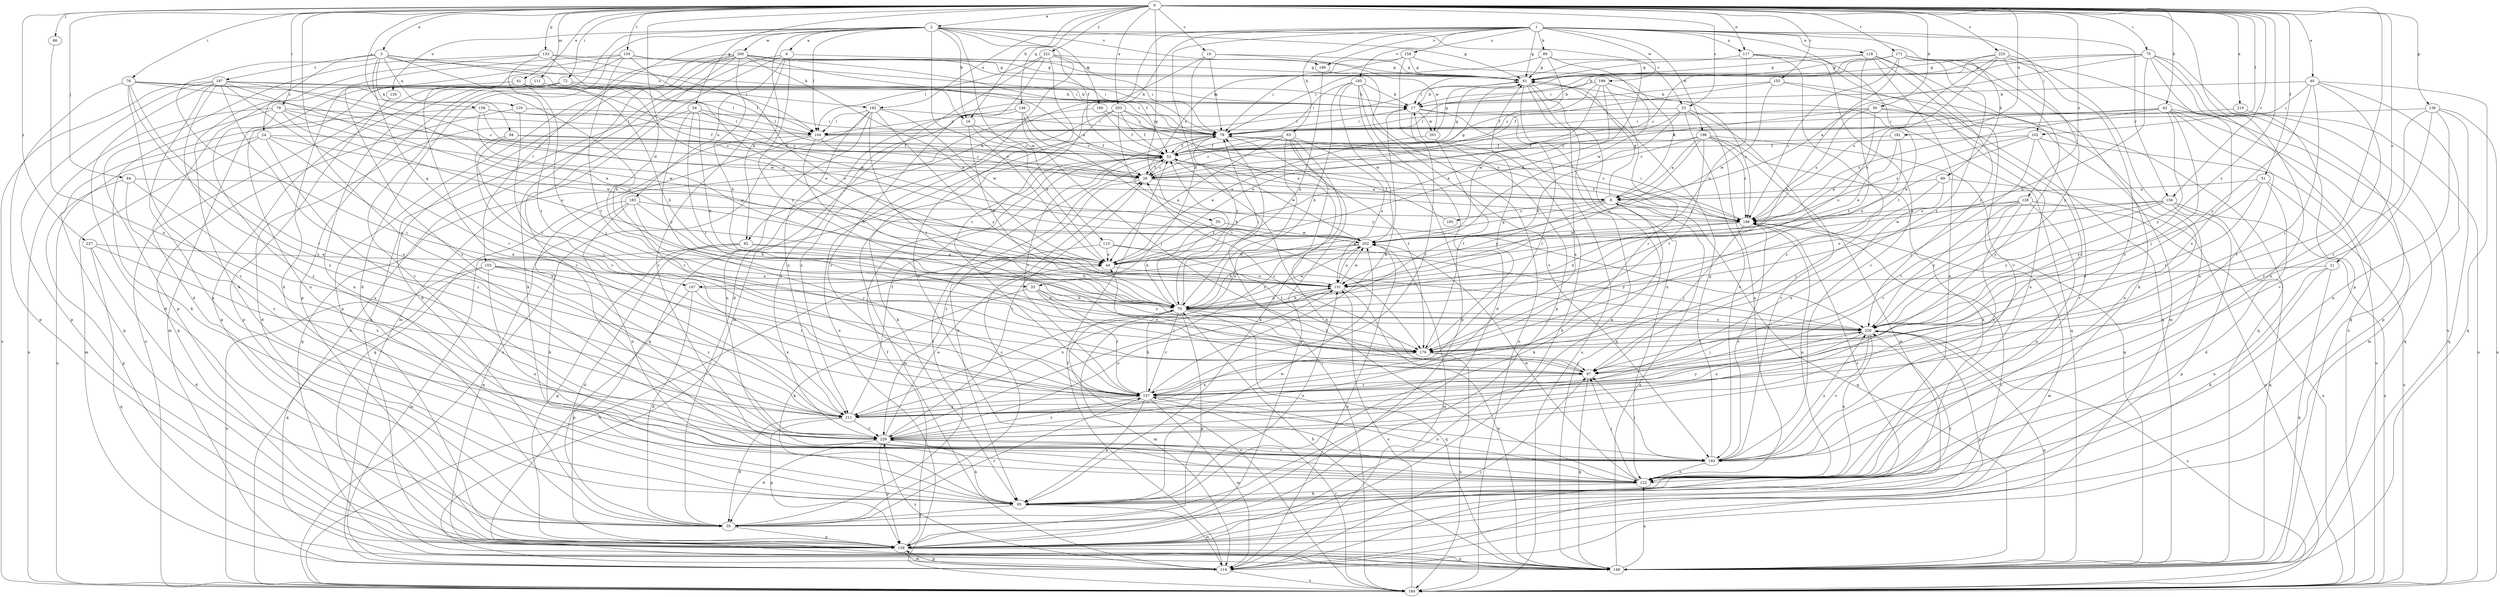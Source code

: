 strict digraph  {
0;
1;
2;
3;
6;
8;
16;
17;
19;
21;
23;
24;
26;
30;
33;
35;
40;
41;
44;
51;
52;
54;
55;
61;
62;
63;
69;
70;
72;
75;
76;
78;
79;
84;
86;
87;
89;
92;
94;
95;
102;
103;
104;
111;
113;
114;
117;
118;
120;
122;
128;
130;
131;
133;
136;
139;
146;
147;
148;
154;
155;
156;
157;
158;
159;
160;
165;
166;
171;
176;
181;
182;
183;
184;
185;
186;
187;
193;
196;
199;
200;
201;
202;
203;
210;
211;
220;
221;
225;
227;
229;
0 -> 2  [label=a];
0 -> 3  [label=a];
0 -> 16  [label=b];
0 -> 19  [label=c];
0 -> 21  [label=c];
0 -> 23  [label=c];
0 -> 30  [label=d];
0 -> 33  [label=d];
0 -> 40  [label=e];
0 -> 41  [label=e];
0 -> 51  [label=f];
0 -> 54  [label=g];
0 -> 55  [label=g];
0 -> 62  [label=h];
0 -> 72  [label=i];
0 -> 75  [label=i];
0 -> 76  [label=i];
0 -> 78  [label=i];
0 -> 84  [label=j];
0 -> 86  [label=j];
0 -> 87  [label=j];
0 -> 102  [label=l];
0 -> 111  [label=m];
0 -> 117  [label=n];
0 -> 128  [label=o];
0 -> 133  [label=p];
0 -> 136  [label=p];
0 -> 139  [label=p];
0 -> 146  [label=q];
0 -> 154  [label=r];
0 -> 155  [label=r];
0 -> 156  [label=r];
0 -> 158  [label=s];
0 -> 171  [label=t];
0 -> 181  [label=u];
0 -> 203  [label=x];
0 -> 210  [label=x];
0 -> 220  [label=y];
0 -> 221  [label=z];
0 -> 225  [label=z];
0 -> 227  [label=z];
0 -> 229  [label=z];
1 -> 33  [label=d];
1 -> 61  [label=g];
1 -> 63  [label=h];
1 -> 69  [label=h];
1 -> 89  [label=k];
1 -> 92  [label=k];
1 -> 102  [label=l];
1 -> 117  [label=n];
1 -> 118  [label=n];
1 -> 156  [label=r];
1 -> 157  [label=r];
1 -> 159  [label=s];
1 -> 176  [label=t];
1 -> 182  [label=u];
1 -> 185  [label=v];
1 -> 186  [label=v];
1 -> 196  [label=w];
1 -> 199  [label=w];
2 -> 6  [label=a];
2 -> 16  [label=b];
2 -> 23  [label=c];
2 -> 35  [label=d];
2 -> 44  [label=e];
2 -> 52  [label=f];
2 -> 61  [label=g];
2 -> 92  [label=k];
2 -> 103  [label=l];
2 -> 104  [label=l];
2 -> 113  [label=m];
2 -> 130  [label=o];
2 -> 139  [label=p];
2 -> 160  [label=s];
2 -> 186  [label=v];
2 -> 200  [label=w];
3 -> 16  [label=b];
3 -> 24  [label=c];
3 -> 44  [label=e];
3 -> 70  [label=h];
3 -> 94  [label=k];
3 -> 120  [label=n];
3 -> 147  [label=q];
3 -> 157  [label=r];
3 -> 182  [label=u];
3 -> 187  [label=v];
6 -> 61  [label=g];
6 -> 114  [label=m];
6 -> 183  [label=u];
6 -> 184  [label=u];
6 -> 193  [label=v];
6 -> 220  [label=y];
8 -> 61  [label=g];
8 -> 95  [label=k];
8 -> 131  [label=o];
8 -> 147  [label=q];
8 -> 148  [label=q];
8 -> 165  [label=s];
8 -> 166  [label=s];
16 -> 26  [label=c];
16 -> 44  [label=e];
16 -> 70  [label=h];
17 -> 79  [label=i];
17 -> 148  [label=q];
17 -> 157  [label=r];
17 -> 184  [label=u];
17 -> 201  [label=w];
19 -> 35  [label=d];
19 -> 61  [label=g];
19 -> 79  [label=i];
19 -> 131  [label=o];
19 -> 201  [label=w];
21 -> 95  [label=k];
21 -> 122  [label=n];
21 -> 131  [label=o];
21 -> 148  [label=q];
23 -> 44  [label=e];
23 -> 70  [label=h];
23 -> 104  [label=l];
23 -> 114  [label=m];
23 -> 122  [label=n];
23 -> 193  [label=v];
24 -> 52  [label=f];
24 -> 114  [label=m];
24 -> 184  [label=u];
24 -> 202  [label=w];
24 -> 211  [label=x];
24 -> 229  [label=z];
26 -> 8  [label=a];
26 -> 52  [label=f];
26 -> 61  [label=g];
26 -> 229  [label=z];
30 -> 26  [label=c];
30 -> 79  [label=i];
30 -> 122  [label=n];
30 -> 131  [label=o];
30 -> 157  [label=r];
30 -> 166  [label=s];
33 -> 70  [label=h];
33 -> 87  [label=j];
33 -> 95  [label=k];
33 -> 157  [label=r];
33 -> 220  [label=y];
35 -> 26  [label=c];
35 -> 52  [label=f];
35 -> 139  [label=p];
35 -> 157  [label=r];
35 -> 220  [label=y];
40 -> 17  [label=b];
40 -> 79  [label=i];
40 -> 87  [label=j];
40 -> 139  [label=p];
40 -> 148  [label=q];
40 -> 193  [label=v];
40 -> 220  [label=y];
41 -> 17  [label=b];
41 -> 87  [label=j];
41 -> 114  [label=m];
41 -> 202  [label=w];
41 -> 211  [label=x];
44 -> 131  [label=o];
51 -> 8  [label=a];
51 -> 35  [label=d];
51 -> 176  [label=t];
51 -> 184  [label=u];
51 -> 220  [label=y];
52 -> 26  [label=c];
52 -> 61  [label=g];
52 -> 79  [label=i];
52 -> 95  [label=k];
52 -> 114  [label=m];
52 -> 122  [label=n];
52 -> 202  [label=w];
54 -> 26  [label=c];
54 -> 35  [label=d];
54 -> 70  [label=h];
54 -> 104  [label=l];
54 -> 176  [label=t];
54 -> 220  [label=y];
55 -> 70  [label=h];
55 -> 202  [label=w];
61 -> 17  [label=b];
61 -> 122  [label=n];
61 -> 139  [label=p];
61 -> 157  [label=r];
61 -> 166  [label=s];
61 -> 211  [label=x];
62 -> 52  [label=f];
62 -> 79  [label=i];
62 -> 87  [label=j];
62 -> 114  [label=m];
62 -> 148  [label=q];
62 -> 157  [label=r];
62 -> 166  [label=s];
62 -> 220  [label=y];
63 -> 26  [label=c];
63 -> 44  [label=e];
63 -> 52  [label=f];
63 -> 95  [label=k];
63 -> 131  [label=o];
63 -> 139  [label=p];
63 -> 211  [label=x];
63 -> 229  [label=z];
69 -> 8  [label=a];
69 -> 87  [label=j];
69 -> 184  [label=u];
69 -> 211  [label=x];
70 -> 52  [label=f];
70 -> 79  [label=i];
70 -> 114  [label=m];
70 -> 131  [label=o];
70 -> 139  [label=p];
70 -> 148  [label=q];
70 -> 157  [label=r];
70 -> 176  [label=t];
70 -> 184  [label=u];
70 -> 202  [label=w];
70 -> 220  [label=y];
72 -> 17  [label=b];
72 -> 44  [label=e];
72 -> 79  [label=i];
72 -> 122  [label=n];
72 -> 139  [label=p];
72 -> 184  [label=u];
72 -> 193  [label=v];
75 -> 8  [label=a];
75 -> 17  [label=b];
75 -> 61  [label=g];
75 -> 70  [label=h];
75 -> 122  [label=n];
75 -> 148  [label=q];
75 -> 184  [label=u];
75 -> 211  [label=x];
76 -> 17  [label=b];
76 -> 26  [label=c];
76 -> 139  [label=p];
76 -> 157  [label=r];
76 -> 193  [label=v];
76 -> 202  [label=w];
76 -> 211  [label=x];
78 -> 26  [label=c];
78 -> 95  [label=k];
78 -> 104  [label=l];
78 -> 131  [label=o];
78 -> 184  [label=u];
78 -> 202  [label=w];
78 -> 229  [label=z];
79 -> 52  [label=f];
79 -> 70  [label=h];
79 -> 95  [label=k];
79 -> 157  [label=r];
79 -> 166  [label=s];
79 -> 176  [label=t];
84 -> 8  [label=a];
84 -> 139  [label=p];
84 -> 211  [label=x];
84 -> 229  [label=z];
86 -> 211  [label=x];
87 -> 26  [label=c];
87 -> 44  [label=e];
87 -> 148  [label=q];
87 -> 157  [label=r];
89 -> 26  [label=c];
89 -> 44  [label=e];
89 -> 61  [label=g];
89 -> 79  [label=i];
89 -> 202  [label=w];
92 -> 35  [label=d];
92 -> 44  [label=e];
92 -> 70  [label=h];
92 -> 114  [label=m];
92 -> 139  [label=p];
94 -> 26  [label=c];
94 -> 52  [label=f];
94 -> 87  [label=j];
94 -> 157  [label=r];
95 -> 35  [label=d];
95 -> 114  [label=m];
95 -> 131  [label=o];
95 -> 166  [label=s];
95 -> 202  [label=w];
102 -> 52  [label=f];
102 -> 87  [label=j];
102 -> 166  [label=s];
102 -> 184  [label=u];
102 -> 193  [label=v];
102 -> 202  [label=w];
103 -> 122  [label=n];
103 -> 131  [label=o];
103 -> 148  [label=q];
103 -> 157  [label=r];
103 -> 184  [label=u];
103 -> 229  [label=z];
104 -> 52  [label=f];
104 -> 70  [label=h];
104 -> 148  [label=q];
104 -> 157  [label=r];
104 -> 166  [label=s];
111 -> 17  [label=b];
111 -> 70  [label=h];
111 -> 122  [label=n];
113 -> 44  [label=e];
113 -> 176  [label=t];
113 -> 184  [label=u];
113 -> 220  [label=y];
114 -> 52  [label=f];
114 -> 87  [label=j];
114 -> 139  [label=p];
114 -> 184  [label=u];
114 -> 202  [label=w];
114 -> 229  [label=z];
117 -> 61  [label=g];
117 -> 131  [label=o];
117 -> 148  [label=q];
117 -> 193  [label=v];
117 -> 229  [label=z];
118 -> 17  [label=b];
118 -> 61  [label=g];
118 -> 114  [label=m];
118 -> 122  [label=n];
118 -> 176  [label=t];
118 -> 193  [label=v];
118 -> 220  [label=y];
120 -> 79  [label=i];
120 -> 139  [label=p];
120 -> 176  [label=t];
122 -> 87  [label=j];
122 -> 95  [label=k];
122 -> 202  [label=w];
128 -> 122  [label=n];
128 -> 157  [label=r];
128 -> 166  [label=s];
128 -> 184  [label=u];
128 -> 202  [label=w];
128 -> 220  [label=y];
128 -> 229  [label=z];
130 -> 139  [label=p];
131 -> 70  [label=h];
131 -> 148  [label=q];
131 -> 202  [label=w];
131 -> 211  [label=x];
133 -> 52  [label=f];
133 -> 61  [label=g];
133 -> 95  [label=k];
133 -> 104  [label=l];
133 -> 139  [label=p];
133 -> 176  [label=t];
136 -> 104  [label=l];
136 -> 122  [label=n];
136 -> 148  [label=q];
136 -> 157  [label=r];
136 -> 184  [label=u];
136 -> 193  [label=v];
139 -> 17  [label=b];
139 -> 52  [label=f];
139 -> 114  [label=m];
139 -> 148  [label=q];
139 -> 166  [label=s];
139 -> 220  [label=y];
146 -> 26  [label=c];
146 -> 87  [label=j];
146 -> 104  [label=l];
146 -> 176  [label=t];
146 -> 229  [label=z];
147 -> 35  [label=d];
147 -> 70  [label=h];
147 -> 139  [label=p];
147 -> 211  [label=x];
148 -> 8  [label=a];
148 -> 70  [label=h];
148 -> 122  [label=n];
154 -> 35  [label=d];
154 -> 61  [label=g];
154 -> 79  [label=i];
154 -> 95  [label=k];
154 -> 131  [label=o];
154 -> 176  [label=t];
154 -> 229  [label=z];
155 -> 17  [label=b];
155 -> 52  [label=f];
155 -> 122  [label=n];
155 -> 148  [label=q];
155 -> 202  [label=w];
156 -> 131  [label=o];
156 -> 139  [label=p];
156 -> 148  [label=q];
156 -> 166  [label=s];
156 -> 176  [label=t];
156 -> 184  [label=u];
156 -> 220  [label=y];
157 -> 17  [label=b];
157 -> 70  [label=h];
157 -> 95  [label=k];
157 -> 114  [label=m];
157 -> 122  [label=n];
157 -> 211  [label=x];
157 -> 229  [label=z];
158 -> 26  [label=c];
158 -> 52  [label=f];
158 -> 104  [label=l];
158 -> 131  [label=o];
158 -> 139  [label=p];
159 -> 8  [label=a];
159 -> 26  [label=c];
159 -> 61  [label=g];
159 -> 79  [label=i];
159 -> 139  [label=p];
160 -> 52  [label=f];
160 -> 79  [label=i];
160 -> 148  [label=q];
165 -> 52  [label=f];
166 -> 52  [label=f];
166 -> 70  [label=h];
166 -> 79  [label=i];
166 -> 87  [label=j];
166 -> 114  [label=m];
166 -> 122  [label=n];
166 -> 202  [label=w];
171 -> 26  [label=c];
171 -> 61  [label=g];
171 -> 70  [label=h];
171 -> 79  [label=i];
171 -> 95  [label=k];
171 -> 166  [label=s];
171 -> 176  [label=t];
171 -> 184  [label=u];
171 -> 229  [label=z];
176 -> 61  [label=g];
176 -> 87  [label=j];
176 -> 184  [label=u];
176 -> 211  [label=x];
181 -> 44  [label=e];
181 -> 52  [label=f];
181 -> 131  [label=o];
182 -> 79  [label=i];
182 -> 104  [label=l];
182 -> 122  [label=n];
182 -> 176  [label=t];
182 -> 184  [label=u];
182 -> 202  [label=w];
182 -> 211  [label=x];
182 -> 220  [label=y];
183 -> 70  [label=h];
183 -> 95  [label=k];
183 -> 122  [label=n];
183 -> 148  [label=q];
183 -> 157  [label=r];
183 -> 166  [label=s];
184 -> 79  [label=i];
184 -> 131  [label=o];
184 -> 157  [label=r];
184 -> 220  [label=y];
185 -> 17  [label=b];
185 -> 35  [label=d];
185 -> 70  [label=h];
185 -> 79  [label=i];
185 -> 139  [label=p];
185 -> 184  [label=u];
185 -> 202  [label=w];
186 -> 70  [label=h];
186 -> 193  [label=v];
187 -> 17  [label=b];
187 -> 35  [label=d];
187 -> 44  [label=e];
187 -> 95  [label=k];
187 -> 104  [label=l];
187 -> 131  [label=o];
187 -> 139  [label=p];
187 -> 157  [label=r];
187 -> 184  [label=u];
187 -> 211  [label=x];
187 -> 229  [label=z];
193 -> 61  [label=g];
193 -> 87  [label=j];
193 -> 122  [label=n];
193 -> 166  [label=s];
193 -> 220  [label=y];
193 -> 229  [label=z];
196 -> 8  [label=a];
196 -> 26  [label=c];
196 -> 52  [label=f];
196 -> 95  [label=k];
196 -> 131  [label=o];
196 -> 148  [label=q];
196 -> 166  [label=s];
196 -> 176  [label=t];
196 -> 193  [label=v];
199 -> 17  [label=b];
199 -> 44  [label=e];
199 -> 52  [label=f];
199 -> 148  [label=q];
199 -> 157  [label=r];
199 -> 202  [label=w];
200 -> 8  [label=a];
200 -> 35  [label=d];
200 -> 44  [label=e];
200 -> 52  [label=f];
200 -> 61  [label=g];
200 -> 70  [label=h];
200 -> 79  [label=i];
200 -> 95  [label=k];
200 -> 139  [label=p];
200 -> 148  [label=q];
200 -> 193  [label=v];
201 -> 44  [label=e];
201 -> 61  [label=g];
201 -> 176  [label=t];
202 -> 44  [label=e];
202 -> 70  [label=h];
202 -> 114  [label=m];
202 -> 131  [label=o];
203 -> 52  [label=f];
203 -> 79  [label=i];
203 -> 148  [label=q];
203 -> 166  [label=s];
203 -> 211  [label=x];
203 -> 220  [label=y];
210 -> 79  [label=i];
210 -> 184  [label=u];
211 -> 35  [label=d];
211 -> 52  [label=f];
211 -> 139  [label=p];
211 -> 220  [label=y];
211 -> 229  [label=z];
220 -> 87  [label=j];
220 -> 122  [label=n];
220 -> 148  [label=q];
220 -> 176  [label=t];
220 -> 193  [label=v];
220 -> 211  [label=x];
221 -> 61  [label=g];
221 -> 79  [label=i];
221 -> 104  [label=l];
221 -> 114  [label=m];
221 -> 122  [label=n];
221 -> 184  [label=u];
221 -> 193  [label=v];
225 -> 44  [label=e];
225 -> 61  [label=g];
225 -> 104  [label=l];
225 -> 122  [label=n];
225 -> 166  [label=s];
225 -> 220  [label=y];
225 -> 229  [label=z];
227 -> 35  [label=d];
227 -> 44  [label=e];
227 -> 148  [label=q];
227 -> 211  [label=x];
229 -> 26  [label=c];
229 -> 35  [label=d];
229 -> 44  [label=e];
229 -> 95  [label=k];
229 -> 131  [label=o];
229 -> 139  [label=p];
229 -> 193  [label=v];
}
